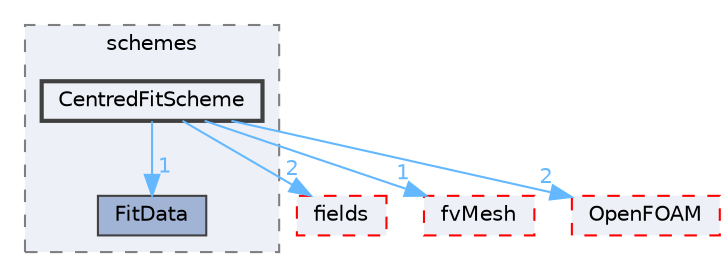 digraph "src/finiteVolume/interpolation/surfaceInterpolation/schemes/CentredFitScheme"
{
 // LATEX_PDF_SIZE
  bgcolor="transparent";
  edge [fontname=Helvetica,fontsize=10,labelfontname=Helvetica,labelfontsize=10];
  node [fontname=Helvetica,fontsize=10,shape=box,height=0.2,width=0.4];
  compound=true
  subgraph clusterdir_deb7d71175aa940c147966c547ebcb7e {
    graph [ bgcolor="#edf0f7", pencolor="grey50", label="schemes", fontname=Helvetica,fontsize=10 style="filled,dashed", URL="dir_deb7d71175aa940c147966c547ebcb7e.html",tooltip=""]
  dir_8b1dd99eadfdd2f1d530ebe9643fb191 [label="FitData", fillcolor="#a2b4d6", color="grey25", style="filled", URL="dir_8b1dd99eadfdd2f1d530ebe9643fb191.html",tooltip=""];
  dir_5067335aa3a34104ac41befc6ecfb362 [label="CentredFitScheme", fillcolor="#edf0f7", color="grey25", style="filled,bold", URL="dir_5067335aa3a34104ac41befc6ecfb362.html",tooltip=""];
  }
  dir_25ab4a83a983f7bb7a38b7f63bb141b7 [label="fields", fillcolor="#edf0f7", color="red", style="filled,dashed", URL="dir_25ab4a83a983f7bb7a38b7f63bb141b7.html",tooltip=""];
  dir_c382fa095c9c33d8673c0dd60aaef275 [label="fvMesh", fillcolor="#edf0f7", color="red", style="filled,dashed", URL="dir_c382fa095c9c33d8673c0dd60aaef275.html",tooltip=""];
  dir_c5473ff19b20e6ec4dfe5c310b3778a8 [label="OpenFOAM", fillcolor="#edf0f7", color="red", style="filled,dashed", URL="dir_c5473ff19b20e6ec4dfe5c310b3778a8.html",tooltip=""];
  dir_5067335aa3a34104ac41befc6ecfb362->dir_25ab4a83a983f7bb7a38b7f63bb141b7 [headlabel="2", labeldistance=1.5 headhref="dir_000455_001332.html" href="dir_000455_001332.html" color="steelblue1" fontcolor="steelblue1"];
  dir_5067335aa3a34104ac41befc6ecfb362->dir_8b1dd99eadfdd2f1d530ebe9643fb191 [headlabel="1", labeldistance=1.5 headhref="dir_000455_001395.html" href="dir_000455_001395.html" color="steelblue1" fontcolor="steelblue1"];
  dir_5067335aa3a34104ac41befc6ecfb362->dir_c382fa095c9c33d8673c0dd60aaef275 [headlabel="1", labeldistance=1.5 headhref="dir_000455_001544.html" href="dir_000455_001544.html" color="steelblue1" fontcolor="steelblue1"];
  dir_5067335aa3a34104ac41befc6ecfb362->dir_c5473ff19b20e6ec4dfe5c310b3778a8 [headlabel="2", labeldistance=1.5 headhref="dir_000455_002695.html" href="dir_000455_002695.html" color="steelblue1" fontcolor="steelblue1"];
}

